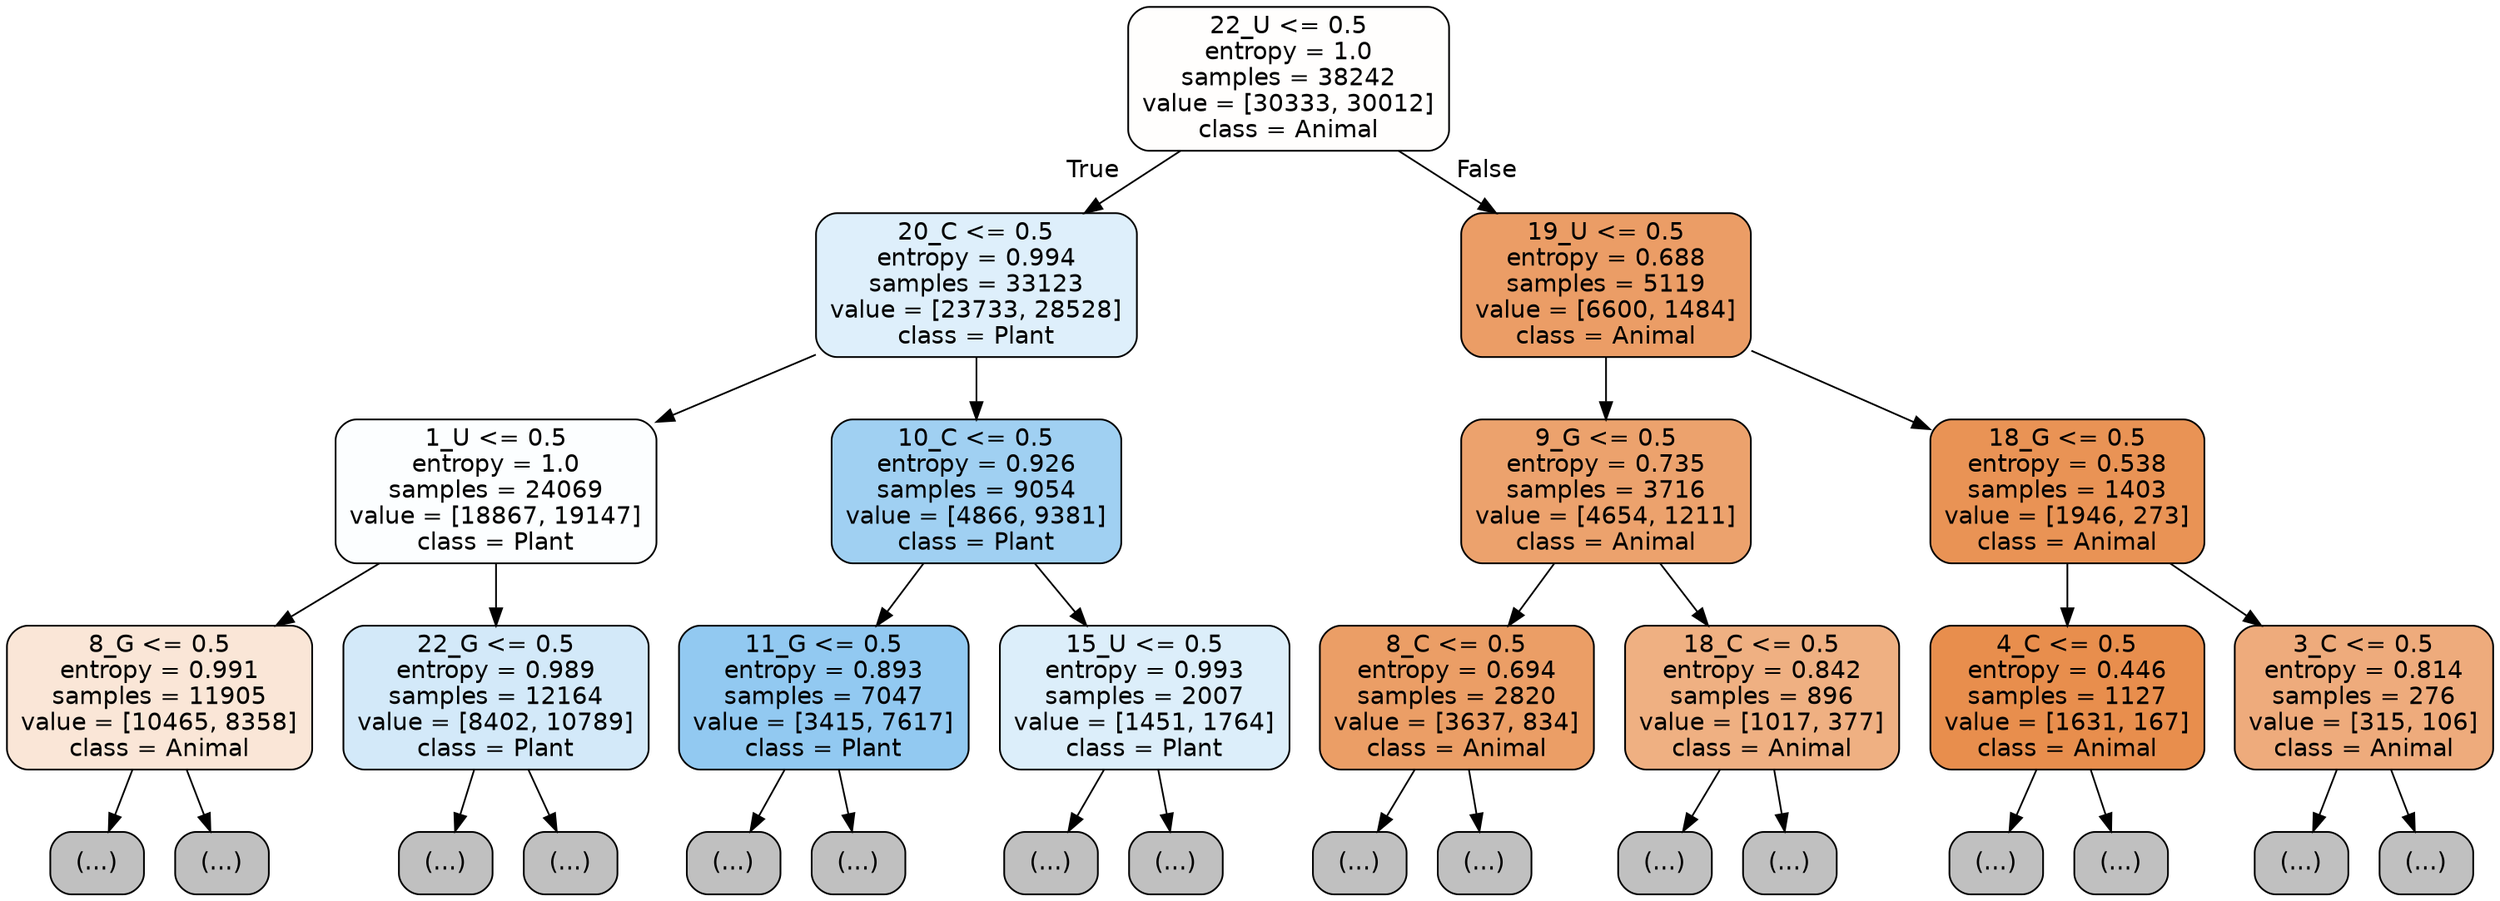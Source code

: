 digraph Tree {
node [shape=box, style="filled, rounded", color="black", fontname="helvetica"] ;
edge [fontname="helvetica"] ;
0 [label="22_U <= 0.5\nentropy = 1.0\nsamples = 38242\nvalue = [30333, 30012]\nclass = Animal", fillcolor="#fffefd"] ;
1 [label="20_C <= 0.5\nentropy = 0.994\nsamples = 33123\nvalue = [23733, 28528]\nclass = Plant", fillcolor="#deeffb"] ;
0 -> 1 [labeldistance=2.5, labelangle=45, headlabel="True"] ;
2 [label="1_U <= 0.5\nentropy = 1.0\nsamples = 24069\nvalue = [18867, 19147]\nclass = Plant", fillcolor="#fcfeff"] ;
1 -> 2 ;
3 [label="8_G <= 0.5\nentropy = 0.991\nsamples = 11905\nvalue = [10465, 8358]\nclass = Animal", fillcolor="#fae6d7"] ;
2 -> 3 ;
4 [label="(...)", fillcolor="#C0C0C0"] ;
3 -> 4 ;
4743 [label="(...)", fillcolor="#C0C0C0"] ;
3 -> 4743 ;
6480 [label="22_G <= 0.5\nentropy = 0.989\nsamples = 12164\nvalue = [8402, 10789]\nclass = Plant", fillcolor="#d3e9f9"] ;
2 -> 6480 ;
6481 [label="(...)", fillcolor="#C0C0C0"] ;
6480 -> 6481 ;
10784 [label="(...)", fillcolor="#C0C0C0"] ;
6480 -> 10784 ;
11413 [label="10_C <= 0.5\nentropy = 0.926\nsamples = 9054\nvalue = [4866, 9381]\nclass = Plant", fillcolor="#a0d0f2"] ;
1 -> 11413 ;
11414 [label="11_G <= 0.5\nentropy = 0.893\nsamples = 7047\nvalue = [3415, 7617]\nclass = Plant", fillcolor="#92c9f1"] ;
11413 -> 11414 ;
11415 [label="(...)", fillcolor="#C0C0C0"] ;
11414 -> 11415 ;
13304 [label="(...)", fillcolor="#C0C0C0"] ;
11414 -> 13304 ;
14039 [label="15_U <= 0.5\nentropy = 0.993\nsamples = 2007\nvalue = [1451, 1764]\nclass = Plant", fillcolor="#dceefa"] ;
11413 -> 14039 ;
14040 [label="(...)", fillcolor="#C0C0C0"] ;
14039 -> 14040 ;
14609 [label="(...)", fillcolor="#C0C0C0"] ;
14039 -> 14609 ;
14802 [label="19_U <= 0.5\nentropy = 0.688\nsamples = 5119\nvalue = [6600, 1484]\nclass = Animal", fillcolor="#eb9d66"] ;
0 -> 14802 [labeldistance=2.5, labelangle=-45, headlabel="False"] ;
14803 [label="9_G <= 0.5\nentropy = 0.735\nsamples = 3716\nvalue = [4654, 1211]\nclass = Animal", fillcolor="#eca26d"] ;
14802 -> 14803 ;
14804 [label="8_C <= 0.5\nentropy = 0.694\nsamples = 2820\nvalue = [3637, 834]\nclass = Animal", fillcolor="#eb9e66"] ;
14803 -> 14804 ;
14805 [label="(...)", fillcolor="#C0C0C0"] ;
14804 -> 14805 ;
15642 [label="(...)", fillcolor="#C0C0C0"] ;
14804 -> 15642 ;
15883 [label="18_C <= 0.5\nentropy = 0.842\nsamples = 896\nvalue = [1017, 377]\nclass = Animal", fillcolor="#efb082"] ;
14803 -> 15883 ;
15884 [label="(...)", fillcolor="#C0C0C0"] ;
15883 -> 15884 ;
16185 [label="(...)", fillcolor="#C0C0C0"] ;
15883 -> 16185 ;
16266 [label="18_G <= 0.5\nentropy = 0.538\nsamples = 1403\nvalue = [1946, 273]\nclass = Animal", fillcolor="#e99355"] ;
14802 -> 16266 ;
16267 [label="4_C <= 0.5\nentropy = 0.446\nsamples = 1127\nvalue = [1631, 167]\nclass = Animal", fillcolor="#e88e4d"] ;
16266 -> 16267 ;
16268 [label="(...)", fillcolor="#C0C0C0"] ;
16267 -> 16268 ;
16515 [label="(...)", fillcolor="#C0C0C0"] ;
16267 -> 16515 ;
16580 [label="3_C <= 0.5\nentropy = 0.814\nsamples = 276\nvalue = [315, 106]\nclass = Animal", fillcolor="#eeab7c"] ;
16266 -> 16580 ;
16581 [label="(...)", fillcolor="#C0C0C0"] ;
16580 -> 16581 ;
16682 [label="(...)", fillcolor="#C0C0C0"] ;
16580 -> 16682 ;
}